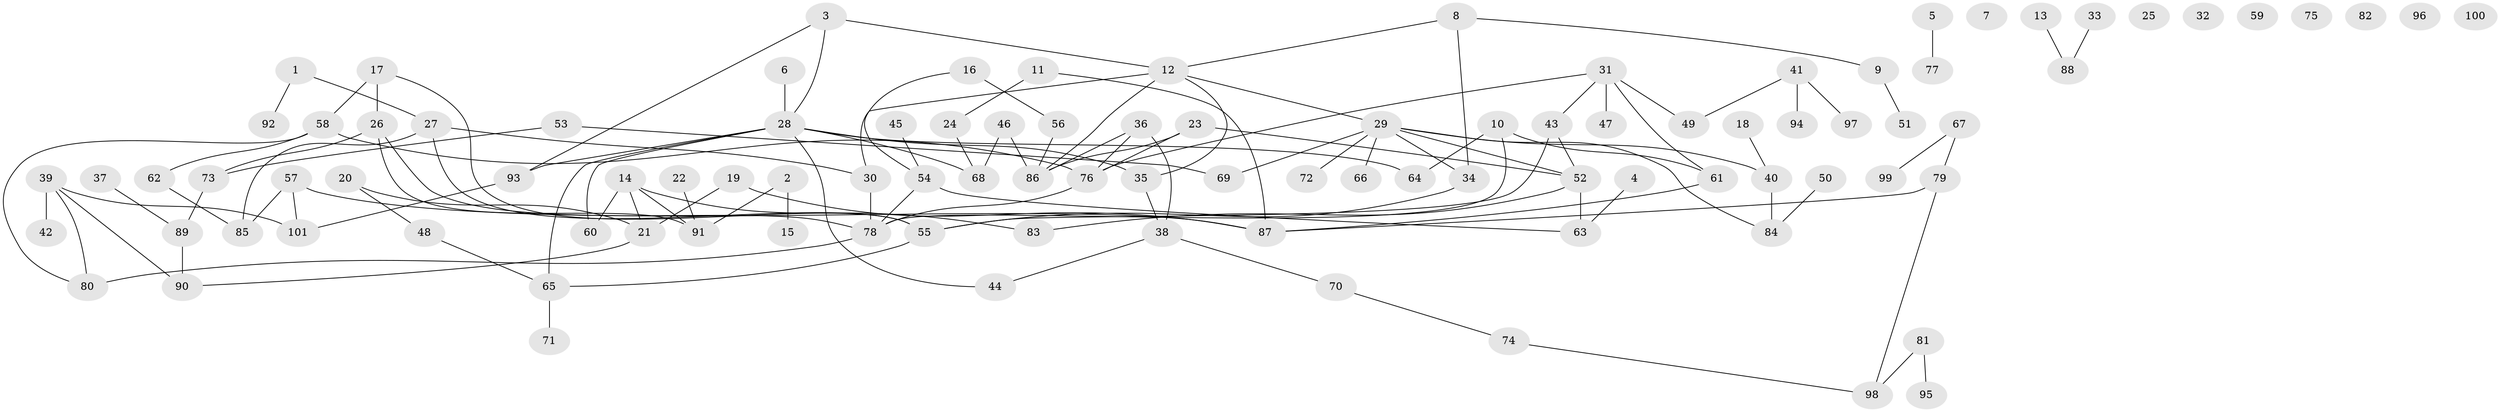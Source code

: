 // coarse degree distribution, {2: 0.24285714285714285, 1: 0.2571428571428571, 0: 0.11428571428571428, 5: 0.11428571428571428, 8: 0.02857142857142857, 3: 0.14285714285714285, 7: 0.02857142857142857, 4: 0.07142857142857142}
// Generated by graph-tools (version 1.1) at 2025/42/03/04/25 21:42:59]
// undirected, 101 vertices, 124 edges
graph export_dot {
graph [start="1"]
  node [color=gray90,style=filled];
  1;
  2;
  3;
  4;
  5;
  6;
  7;
  8;
  9;
  10;
  11;
  12;
  13;
  14;
  15;
  16;
  17;
  18;
  19;
  20;
  21;
  22;
  23;
  24;
  25;
  26;
  27;
  28;
  29;
  30;
  31;
  32;
  33;
  34;
  35;
  36;
  37;
  38;
  39;
  40;
  41;
  42;
  43;
  44;
  45;
  46;
  47;
  48;
  49;
  50;
  51;
  52;
  53;
  54;
  55;
  56;
  57;
  58;
  59;
  60;
  61;
  62;
  63;
  64;
  65;
  66;
  67;
  68;
  69;
  70;
  71;
  72;
  73;
  74;
  75;
  76;
  77;
  78;
  79;
  80;
  81;
  82;
  83;
  84;
  85;
  86;
  87;
  88;
  89;
  90;
  91;
  92;
  93;
  94;
  95;
  96;
  97;
  98;
  99;
  100;
  101;
  1 -- 27;
  1 -- 92;
  2 -- 15;
  2 -- 91;
  3 -- 12;
  3 -- 28;
  3 -- 93;
  4 -- 63;
  5 -- 77;
  6 -- 28;
  8 -- 9;
  8 -- 12;
  8 -- 34;
  9 -- 51;
  10 -- 61;
  10 -- 64;
  10 -- 78;
  11 -- 24;
  11 -- 87;
  12 -- 29;
  12 -- 30;
  12 -- 35;
  12 -- 86;
  13 -- 88;
  14 -- 21;
  14 -- 60;
  14 -- 83;
  14 -- 91;
  16 -- 54;
  16 -- 56;
  17 -- 26;
  17 -- 55;
  17 -- 58;
  18 -- 40;
  19 -- 21;
  19 -- 87;
  20 -- 21;
  20 -- 48;
  21 -- 90;
  22 -- 91;
  23 -- 52;
  23 -- 76;
  23 -- 86;
  24 -- 68;
  26 -- 73;
  26 -- 78;
  26 -- 91;
  27 -- 30;
  27 -- 55;
  27 -- 85;
  28 -- 35;
  28 -- 44;
  28 -- 60;
  28 -- 64;
  28 -- 65;
  28 -- 68;
  28 -- 93;
  29 -- 34;
  29 -- 40;
  29 -- 52;
  29 -- 66;
  29 -- 69;
  29 -- 72;
  29 -- 84;
  30 -- 78;
  31 -- 43;
  31 -- 47;
  31 -- 49;
  31 -- 61;
  31 -- 76;
  33 -- 88;
  34 -- 55;
  35 -- 38;
  36 -- 38;
  36 -- 76;
  36 -- 86;
  37 -- 89;
  38 -- 44;
  38 -- 70;
  39 -- 42;
  39 -- 80;
  39 -- 90;
  39 -- 101;
  40 -- 84;
  41 -- 49;
  41 -- 94;
  41 -- 97;
  43 -- 52;
  43 -- 55;
  45 -- 54;
  46 -- 68;
  46 -- 86;
  48 -- 65;
  50 -- 84;
  52 -- 63;
  52 -- 83;
  53 -- 69;
  53 -- 73;
  54 -- 63;
  54 -- 78;
  55 -- 65;
  56 -- 86;
  57 -- 85;
  57 -- 87;
  57 -- 101;
  58 -- 62;
  58 -- 76;
  58 -- 80;
  61 -- 87;
  62 -- 85;
  65 -- 71;
  67 -- 79;
  67 -- 99;
  70 -- 74;
  73 -- 89;
  74 -- 98;
  76 -- 78;
  78 -- 80;
  79 -- 87;
  79 -- 98;
  81 -- 95;
  81 -- 98;
  89 -- 90;
  93 -- 101;
}
